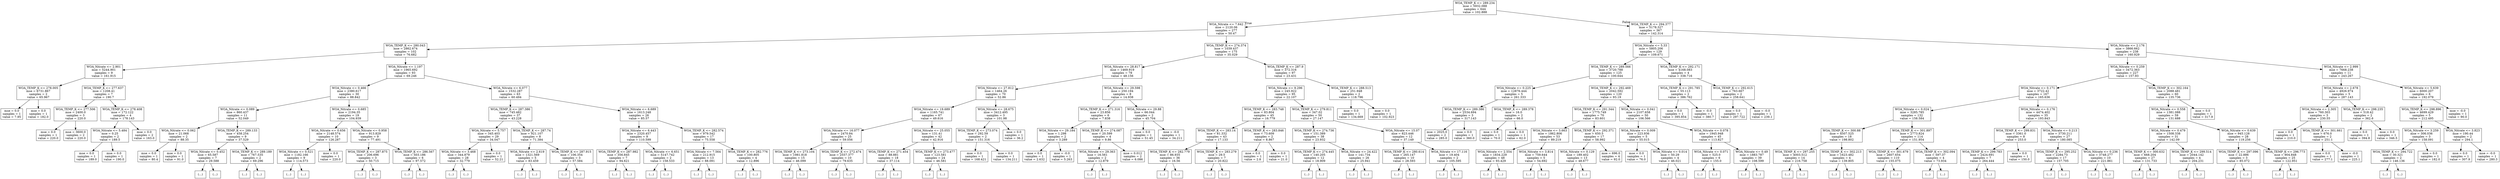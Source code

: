 digraph Tree {
node [shape=box] ;
0 [label="WOA_TEMP_K <= 289.234\nmse = 5932.088\nsamples = 644\nvalue = 102.888"] ;
1 [label="WOA_Nitrate <= 7.642\nmse = 2120.06\nsamples = 277\nvalue = 50.47"] ;
0 -> 1 [labeldistance=2.5, labelangle=45, headlabel="True"] ;
2 [label="WOA_TEMP_K <= 280.043\nmse = 2862.674\nsamples = 102\nvalue = 76.682"] ;
1 -> 2 ;
3 [label="WOA_Nitrate <= 2.901\nmse = 5244.901\nsamples = 9\nvalue = 161.915"] ;
2 -> 3 ;
4 [label="WOA_TEMP_K <= 278.005\nmse = 6731.867\nsamples = 2\nvalue = 65.967"] ;
3 -> 4 ;
5 [label="mse = 0.0\nsamples = 1\nvalue = 7.95"] ;
4 -> 5 ;
6 [label="mse = 0.0\nsamples = 1\nvalue = 182.0"] ;
4 -> 6 ;
7 [label="WOA_TEMP_K <= 277.637\nmse = 1208.41\nsamples = 7\nvalue = 190.7"] ;
3 -> 7 ;
8 [label="WOA_TEMP_K <= 277.506\nmse = 2400.0\nsamples = 3\nvalue = 220.0"] ;
7 -> 8 ;
9 [label="mse = 0.0\nsamples = 1\nvalue = 220.0"] ;
8 -> 9 ;
10 [label="mse = 3600.0\nsamples = 2\nvalue = 220.0"] ;
8 -> 10 ;
11 [label="WOA_TEMP_K <= 278.408\nmse = 172.122\nsamples = 4\nvalue = 178.143"] ;
7 -> 11 ;
12 [label="WOA_Nitrate <= 5.484\nmse = 0.25\nsamples = 2\nvalue = 189.5"] ;
11 -> 12 ;
13 [label="mse = 0.0\nsamples = 1\nvalue = 189.0"] ;
12 -> 13 ;
14 [label="mse = 0.0\nsamples = 1\nvalue = 190.0"] ;
12 -> 14 ;
15 [label="mse = 0.0\nsamples = 2\nvalue = 163.0"] ;
11 -> 15 ;
16 [label="WOA_Nitrate <= 1.197\nmse = 1965.692\nsamples = 93\nvalue = 69.246"] ;
2 -> 16 ;
17 [label="WOA_Nitrate <= 0.466\nmse = 2380.617\nsamples = 30\nvalue = 88.842"] ;
16 -> 17 ;
18 [label="WOA_Nitrate <= 0.089\nmse = 860.437\nsamples = 11\nvalue = 52.049"] ;
17 -> 18 ;
19 [label="WOA_Nitrate <= 0.062\nmse = 21.068\nsamples = 2\nvalue = 88.35"] ;
18 -> 19 ;
20 [label="mse = 0.0\nsamples = 1\nvalue = 80.4"] ;
19 -> 20 ;
21 [label="mse = 0.0\nsamples = 1\nvalue = 91.0"] ;
19 -> 21 ;
22 [label="WOA_TEMP_K <= 289.133\nmse = 458.254\nsamples = 9\nvalue = 37.529"] ;
18 -> 22 ;
23 [label="WOA_Nitrate <= 0.452\nmse = 65.587\nsamples = 7\nvalue = 29.588"] ;
22 -> 23 ;
24 [label="(...)"] ;
23 -> 24 ;
31 [label="(...)"] ;
23 -> 31 ;
32 [label="WOA_TEMP_K <= 289.189\nmse = 767.535\nsamples = 2\nvalue = 69.296"] ;
22 -> 32 ;
33 [label="(...)"] ;
32 -> 33 ;
34 [label="(...)"] ;
32 -> 34 ;
35 [label="WOA_Nitrate <= 0.685\nmse = 2194.35\nsamples = 19\nvalue = 104.939"] ;
17 -> 35 ;
36 [label="WOA_Nitrate <= 0.656\nmse = 2148.574\nsamples = 10\nvalue = 126.287"] ;
35 -> 36 ;
37 [label="WOA_Nitrate <= 0.521\nmse = 1182.166\nsamples = 9\nvalue = 114.573"] ;
36 -> 37 ;
38 [label="(...)"] ;
37 -> 38 ;
47 [label="(...)"] ;
37 -> 47 ;
52 [label="mse = 0.0\nsamples = 1\nvalue = 220.0"] ;
36 -> 52 ;
53 [label="WOA_Nitrate <= 0.958\nmse = 913.829\nsamples = 9\nvalue = 77.491"] ;
35 -> 53 ;
54 [label="WOA_TEMP_K <= 287.875\nmse = 206.696\nsamples = 3\nvalue = 50.715"] ;
53 -> 54 ;
55 [label="(...)"] ;
54 -> 55 ;
56 [label="(...)"] ;
54 -> 56 ;
59 [label="WOA_TEMP_K <= 286.567\nmse = 503.186\nsamples = 6\nvalue = 97.572"] ;
53 -> 59 ;
60 [label="(...)"] ;
59 -> 60 ;
61 [label="(...)"] ;
59 -> 61 ;
64 [label="WOA_Nitrate <= 6.077\nmse = 1532.287\nsamples = 63\nvalue = 60.494"] ;
16 -> 64 ;
65 [label="WOA_TEMP_K <= 287.386\nmse = 745.482\nsamples = 37\nvalue = 43.228"] ;
64 -> 65 ;
66 [label="WOA_Nitrate <= 5.757\nmse = 345.403\nsamples = 29\nvalue = 34.047"] ;
65 -> 66 ;
67 [label="WOA_Nitrate <= 3.468\nmse = 344.879\nsamples = 28\nvalue = 32.779"] ;
66 -> 67 ;
68 [label="(...)"] ;
67 -> 68 ;
93 [label="(...)"] ;
67 -> 93 ;
106 [label="mse = 0.0\nsamples = 1\nvalue = 52.21"] ;
66 -> 106 ;
107 [label="WOA_TEMP_K <= 287.74\nmse = 921.107\nsamples = 8\nvalue = 71.384"] ;
65 -> 107 ;
108 [label="WOA_Nitrate <= 2.619\nmse = 1321.569\nsamples = 5\nvalue = 83.459"] ;
107 -> 108 ;
109 [label="(...)"] ;
108 -> 109 ;
116 [label="(...)"] ;
108 -> 116 ;
117 [label="WOA_TEMP_K <= 287.915\nmse = 106.354\nsamples = 3\nvalue = 57.584"] ;
107 -> 117 ;
118 [label="(...)"] ;
117 -> 118 ;
119 [label="(...)"] ;
117 -> 119 ;
122 [label="WOA_Nitrate <= 6.689\nmse = 1613.248\nsamples = 26\nvalue = 85.57"] ;
64 -> 122 ;
123 [label="WOA_Nitrate <= 6.443\nmse = 2320.457\nsamples = 9\nvalue = 110.599"] ;
122 -> 123 ;
124 [label="WOA_TEMP_K <= 287.982\nmse = 356.845\nsamples = 7\nvalue = 94.621"] ;
123 -> 124 ;
125 [label="(...)"] ;
124 -> 125 ;
134 [label="(...)"] ;
124 -> 134 ;
135 [label="WOA_Nitrate <= 6.651\nmse = 5147.742\nsamples = 2\nvalue = 158.533"] ;
123 -> 135 ;
136 [label="(...)"] ;
135 -> 136 ;
137 [label="(...)"] ;
135 -> 137 ;
138 [label="WOA_TEMP_K <= 282.574\nmse = 979.542\nsamples = 17\nvalue = 75.558"] ;
122 -> 138 ;
139 [label="WOA_Nitrate <= 7.564\nmse = 212.915\nsamples = 13\nvalue = 88.091"] ;
138 -> 139 ;
140 [label="(...)"] ;
139 -> 140 ;
151 [label="(...)"] ;
139 -> 151 ;
156 [label="WOA_TEMP_K <= 282.776\nmse = 100.805\nsamples = 4\nvalue = 12.896"] ;
138 -> 156 ;
157 [label="(...)"] ;
156 -> 157 ;
158 [label="(...)"] ;
156 -> 158 ;
161 [label="WOA_TEMP_K <= 274.374\nmse = 1039.437\nsamples = 175\nvalue = 35.029"] ;
1 -> 161 ;
162 [label="WOA_Nitrate <= 28.817\nmse = 1469.919\nsamples = 78\nvalue = 48.156"] ;
161 -> 162 ;
163 [label="WOA_Nitrate <= 27.812\nmse = 1464.26\nsamples = 70\nvalue = 52.86"] ;
162 -> 163 ;
164 [label="WOA_Nitrate <= 19.689\nmse = 1165.741\nsamples = 67\nvalue = 49.616"] ;
163 -> 164 ;
165 [label="WOA_Nitrate <= 16.077\nmse = 2470.84\nsamples = 25\nvalue = 59.056"] ;
164 -> 165 ;
166 [label="WOA_TEMP_K <= 273.104\nmse = 1981.818\nsamples = 15\nvalue = 46.099"] ;
165 -> 166 ;
167 [label="(...)"] ;
166 -> 167 ;
168 [label="(...)"] ;
166 -> 168 ;
169 [label="WOA_TEMP_K <= 272.474\nmse = 2557.377\nsamples = 10\nvalue = 79.635"] ;
165 -> 169 ;
170 [label="(...)"] ;
169 -> 170 ;
171 [label="(...)"] ;
169 -> 171 ;
174 [label="WOA_Nitrate <= 25.055\nmse = 131.41\nsamples = 42\nvalue = 42.916"] ;
164 -> 174 ;
175 [label="WOA_TEMP_K <= 271.454\nmse = 88.881\nsamples = 18\nvalue = 37.114"] ;
174 -> 175 ;
176 [label="(...)"] ;
175 -> 176 ;
177 [label="(...)"] ;
175 -> 177 ;
206 [label="WOA_TEMP_K <= 273.477\nmse = 123.581\nsamples = 24\nvalue = 46.581"] ;
174 -> 206 ;
207 [label="(...)"] ;
206 -> 207 ;
234 [label="(...)"] ;
206 -> 234 ;
243 [label="WOA_Nitrate <= 28.675\nmse = 3412.495\nsamples = 3\nvalue = 101.98"] ;
163 -> 243 ;
244 [label="WOA_TEMP_K <= 273.074\nmse = 292.59\nsamples = 2\nvalue = 151.316"] ;
243 -> 244 ;
245 [label="mse = 0.0\nsamples = 1\nvalue = 168.421"] ;
244 -> 245 ;
246 [label="mse = 0.0\nsamples = 1\nvalue = 134.211"] ;
244 -> 246 ;
247 [label="mse = 0.0\nsamples = 1\nvalue = 36.2"] ;
243 -> 247 ;
248 [label="WOA_Nitrate <= 29.598\nmse = 250.194\nsamples = 8\nvalue = 14.938"] ;
162 -> 248 ;
249 [label="WOA_TEMP_K <= 271.316\nmse = 23.856\nsamples = 6\nvalue = 7.838"] ;
248 -> 249 ;
250 [label="WOA_Nitrate <= 29.184\nmse = 1.298\nsamples = 2\nvalue = 3.289"] ;
249 -> 250 ;
251 [label="mse = 0.0\nsamples = 1\nvalue = 2.632"] ;
250 -> 251 ;
252 [label="mse = -0.0\nsamples = 1\nvalue = 5.263"] ;
250 -> 252 ;
253 [label="WOA_TEMP_K <= 274.087\nmse = 20.599\nsamples = 4\nvalue = 9.86"] ;
249 -> 253 ;
254 [label="WOA_Nitrate <= 29.363\nmse = 16.561\nsamples = 2\nvalue = 12.879"] ;
253 -> 254 ;
255 [label="(...)"] ;
254 -> 255 ;
256 [label="(...)"] ;
254 -> 256 ;
257 [label="mse = 0.012\nsamples = 2\nvalue = 6.086"] ;
253 -> 257 ;
258 [label="WOA_Nitrate <= 29.88\nmse = 66.044\nsamples = 2\nvalue = 45.704"] ;
248 -> 258 ;
259 [label="mse = 0.0\nsamples = 1\nvalue = 51.45"] ;
258 -> 259 ;
260 [label="mse = -0.0\nsamples = 1\nvalue = 34.211"] ;
258 -> 260 ;
261 [label="WOA_TEMP_K <= 287.9\nmse = 372.316\nsamples = 97\nvalue = 23.431"] ;
161 -> 261 ;
262 [label="WOA_Nitrate <= 9.296\nmse = 245.922\nsamples = 95\nvalue = 22.107"] ;
261 -> 262 ;
263 [label="WOA_TEMP_K <= 283.748\nmse = 83.804\nsamples = 45\nvalue = 16.779"] ;
262 -> 263 ;
264 [label="WOA_TEMP_K <= 283.14\nmse = 81.332\nsamples = 43\nvalue = 17.133"] ;
263 -> 264 ;
265 [label="WOA_TEMP_K <= 282.779\nmse = 86.935\nsamples = 36\nvalue = 16.56"] ;
264 -> 265 ;
266 [label="(...)"] ;
265 -> 266 ;
281 [label="(...)"] ;
265 -> 281 ;
284 [label="WOA_TEMP_K <= 283.279\nmse = 29.5\nsamples = 7\nvalue = 20.822"] ;
264 -> 284 ;
285 [label="(...)"] ;
284 -> 285 ;
286 [label="(...)"] ;
284 -> 286 ;
289 [label="WOA_TEMP_K <= 283.846\nmse = 73.609\nsamples = 2\nvalue = 8.867"] ;
263 -> 289 ;
290 [label="mse = 0.0\nsamples = 1\nvalue = 2.8"] ;
289 -> 290 ;
291 [label="mse = 0.0\nsamples = 1\nvalue = 21.0"] ;
289 -> 291 ;
292 [label="WOA_TEMP_K <= 279.811\nmse = 347.02\nsamples = 50\nvalue = 27.147"] ;
262 -> 292 ;
293 [label="WOA_TEMP_K <= 274.736\nmse = 151.389\nsamples = 38\nvalue = 23.932"] ;
292 -> 293 ;
294 [label="WOA_TEMP_K <= 274.445\nmse = 140.205\nsamples = 12\nvalue = 18.909"] ;
293 -> 294 ;
295 [label="(...)"] ;
294 -> 295 ;
298 [label="(...)"] ;
294 -> 298 ;
313 [label="WOA_Nitrate <= 24.422\nmse = 141.734\nsamples = 26\nvalue = 25.941"] ;
293 -> 313 ;
314 [label="(...)"] ;
313 -> 314 ;
353 [label="(...)"] ;
313 -> 353 ;
364 [label="WOA_Nitrate <= 15.07\nmse = 823.446\nsamples = 12\nvalue = 37.149"] ;
292 -> 364 ;
365 [label="WOA_TEMP_K <= 280.614\nmse = 265.147\nsamples = 10\nvalue = 28.593"] ;
364 -> 365 ;
366 [label="(...)"] ;
365 -> 366 ;
369 [label="(...)"] ;
365 -> 369 ;
384 [label="WOA_Nitrate <= 17.116\nmse = 19.404\nsamples = 2\nvalue = 105.595"] ;
364 -> 384 ;
385 [label="(...)"] ;
384 -> 385 ;
386 [label="(...)"] ;
384 -> 386 ;
387 [label="WOA_TEMP_K <= 288.513\nmse = 251.948\nsamples = 2\nvalue = 118.796"] ;
261 -> 387 ;
388 [label="mse = 0.0\nsamples = 1\nvalue = 134.669"] ;
387 -> 388 ;
389 [label="mse = 0.0\nsamples = 1\nvalue = 102.923"] ;
387 -> 389 ;
390 [label="WOA_TEMP_K <= 294.377\nmse = 5178.327\nsamples = 367\nvalue = 142.314"] ;
0 -> 390 [labeldistance=2.5, labelangle=-45, headlabel="False"] ;
391 [label="WOA_Nitrate <= 5.33\nmse = 5805.206\nsamples = 129\nvalue = 109.671"] ;
390 -> 391 ;
392 [label="WOA_TEMP_K <= 289.566\nmse = 3720.788\nsamples = 125\nvalue = 100.644"] ;
391 -> 392 ;
393 [label="WOA_Nitrate <= 0.225\nmse = 12876.444\nsamples = 5\nvalue = 261.333"] ;
392 -> 393 ;
394 [label="WOA_TEMP_K <= 289.386\nmse = 2534.694\nsamples = 3\nvalue = 317.143"] ;
393 -> 394 ;
395 [label="mse = 2025.0\nsamples = 2\nvalue = 285.0"] ;
394 -> 395 ;
396 [label="mse = 0.0\nsamples = 1\nvalue = 360.0"] ;
394 -> 396 ;
397 [label="WOA_TEMP_K <= 289.378\nmse = 16.0\nsamples = 2\nvalue = 66.0"] ;
393 -> 397 ;
398 [label="mse = 0.0\nsamples = 1\nvalue = 70.0"] ;
397 -> 398 ;
399 [label="mse = 0.0\nsamples = 1\nvalue = 62.0"] ;
397 -> 399 ;
400 [label="WOA_TEMP_K <= 292.469\nmse = 2042.592\nsamples = 120\nvalue = 93.19"] ;
392 -> 400 ;
401 [label="WOA_TEMP_K <= 291.344\nmse = 1775.749\nsamples = 70\nvalue = 83.601"] ;
400 -> 401 ;
402 [label="WOA_Nitrate <= 3.663\nmse = 1862.806\nsamples = 53\nvalue = 89.219"] ;
401 -> 402 ;
403 [label="WOA_Nitrate <= 2.554\nmse = 1834.229\nsamples = 48\nvalue = 93.429"] ;
402 -> 403 ;
404 [label="(...)"] ;
403 -> 404 ;
467 [label="(...)"] ;
403 -> 467 ;
482 [label="WOA_Nitrate <= 3.814\nmse = 759.644\nsamples = 5\nvalue = 54.692"] ;
402 -> 482 ;
483 [label="(...)"] ;
482 -> 483 ;
484 [label="(...)"] ;
482 -> 484 ;
491 [label="WOA_TEMP_K <= 292.371\nmse = 650.5\nsamples = 17\nvalue = 58.992"] ;
401 -> 491 ;
492 [label="WOA_Nitrate <= 0.129\nmse = 189.402\nsamples = 13\nvalue = 48.677"] ;
491 -> 492 ;
493 [label="(...)"] ;
492 -> 493 ;
498 [label="(...)"] ;
492 -> 498 ;
513 [label="mse = 696.0\nsamples = 4\nvalue = 92.0"] ;
491 -> 513 ;
514 [label="WOA_Nitrate <= 0.041\nmse = 2107.658\nsamples = 50\nvalue = 106.566"] ;
400 -> 514 ;
515 [label="WOA_Nitrate <= 0.009\nmse = 223.936\nsamples = 5\nvalue = 55.015"] ;
514 -> 515 ;
516 [label="mse = 0.0\nsamples = 1\nvalue = 76.0"] ;
515 -> 516 ;
517 [label="WOA_Nitrate <= 0.014\nmse = 50.29\nsamples = 4\nvalue = 46.021"] ;
515 -> 517 ;
518 [label="(...)"] ;
517 -> 518 ;
519 [label="(...)"] ;
517 -> 519 ;
520 [label="WOA_Nitrate <= 0.078\nmse = 1945.948\nsamples = 45\nvalue = 113.827"] ;
514 -> 520 ;
521 [label="WOA_Nitrate <= 0.071\nmse = 525.0\nsamples = 6\nvalue = 155.0"] ;
520 -> 521 ;
522 [label="(...)"] ;
521 -> 522 ;
523 [label="(...)"] ;
521 -> 523 ;
526 [label="WOA_Nitrate <= 0.49\nmse = 1883.787\nsamples = 39\nvalue = 108.599"] ;
520 -> 526 ;
527 [label="(...)"] ;
526 -> 527 ;
560 [label="(...)"] ;
526 -> 560 ;
581 [label="WOA_TEMP_K <= 292.171\nmse = 4168.083\nsamples = 4\nvalue = 338.716"] ;
391 -> 581 ;
582 [label="WOA_TEMP_K <= 291.785\nmse = 55.113\nsamples = 2\nvalue = 386.762"] ;
581 -> 582 ;
583 [label="mse = 0.0\nsamples = 1\nvalue = 395.854"] ;
582 -> 583 ;
584 [label="mse = -0.0\nsamples = 1\nvalue = 380.7"] ;
582 -> 584 ;
585 [label="WOA_TEMP_K <= 292.615\nmse = 763.667\nsamples = 2\nvalue = 258.641"] ;
581 -> 585 ;
586 [label="mse = 0.0\nsamples = 1\nvalue = 297.722"] ;
585 -> 586 ;
587 [label="mse = -0.0\nsamples = 1\nvalue = 239.1"] ;
585 -> 587 ;
588 [label="WOA_Nitrate <= 2.176\nmse = 3866.662\nsamples = 238\nvalue = 160.929"] ;
390 -> 588 ;
589 [label="WOA_Nitrate <= 0.259\nmse = 3472.363\nsamples = 227\nvalue = 157.93"] ;
588 -> 589 ;
590 [label="WOA_Nitrate <= 0.171\nmse = 3722.42\nsamples = 167\nvalue = 165.636"] ;
589 -> 590 ;
591 [label="WOA_Nitrate <= 0.024\nmse = 3285.785\nsamples = 132\nvalue = 158.584"] ;
590 -> 591 ;
592 [label="WOA_TEMP_K <= 300.88\nmse = 4507.525\nsamples = 18\nvalue = 198.802"] ;
591 -> 592 ;
593 [label="WOA_TEMP_K <= 297.255\nmse = 4003.512\nsamples = 14\nvalue = 216.758"] ;
592 -> 593 ;
594 [label="(...)"] ;
593 -> 594 ;
603 [label="(...)"] ;
593 -> 603 ;
614 [label="WOA_TEMP_K <= 302.213\nmse = 1623.482\nsamples = 4\nvalue = 139.805"] ;
592 -> 614 ;
615 [label="(...)"] ;
614 -> 615 ;
620 [label="(...)"] ;
614 -> 620 ;
621 [label="WOA_TEMP_K <= 301.897\nmse = 2773.824\nsamples = 114\nvalue = 151.954"] ;
591 -> 621 ;
622 [label="WOA_TEMP_K <= 301.679\nmse = 2607.654\nsamples = 110\nvalue = 155.075"] ;
621 -> 622 ;
623 [label="(...)"] ;
622 -> 623 ;
754 [label="(...)"] ;
622 -> 754 ;
761 [label="WOA_TEMP_K <= 302.094\nmse = 597.37\nsamples = 4\nvalue = 73.934"] ;
621 -> 761 ;
762 [label="(...)"] ;
761 -> 762 ;
765 [label="(...)"] ;
761 -> 765 ;
768 [label="WOA_Nitrate <= 0.176\nmse = 4474.402\nsamples = 35\nvalue = 193.843"] ;
590 -> 768 ;
769 [label="WOA_TEMP_K <= 299.831\nmse = 3361.0\nsamples = 8\nvalue = 253.0"] ;
768 -> 769 ;
770 [label="WOA_TEMP_K <= 299.783\nmse = 2424.691\nsamples = 7\nvalue = 264.444"] ;
769 -> 770 ;
771 [label="(...)"] ;
770 -> 771 ;
772 [label="(...)"] ;
770 -> 772 ;
773 [label="mse = 0.0\nsamples = 1\nvalue = 150.0"] ;
769 -> 773 ;
774 [label="WOA_Nitrate <= 0.213\nmse = 3730.211\nsamples = 27\nvalue = 180.085"] ;
768 -> 774 ;
775 [label="WOA_TEMP_K <= 295.252\nmse = 2284.73\nsamples = 17\nvalue = 157.705"] ;
774 -> 775 ;
776 [label="(...)"] ;
775 -> 776 ;
777 [label="(...)"] ;
775 -> 777 ;
804 [label="WOA_Nitrate <= 0.236\nmse = 3748.277\nsamples = 10\nvalue = 221.861"] ;
774 -> 804 ;
805 [label="(...)"] ;
804 -> 805 ;
810 [label="(...)"] ;
804 -> 810 ;
821 [label="WOA_TEMP_K <= 302.164\nmse = 2088.481\nsamples = 60\nvalue = 135.736"] ;
589 -> 821 ;
822 [label="WOA_Nitrate <= 0.558\nmse = 1381.088\nsamples = 59\nvalue = 131.688"] ;
821 -> 822 ;
823 [label="WOA_Nitrate <= 0.479\nmse = 1508.338\nsamples = 31\nvalue = 142.09"] ;
822 -> 823 ;
824 [label="WOA_TEMP_K <= 300.632\nmse = 668.204\nsamples = 27\nvalue = 131.733"] ;
823 -> 824 ;
825 [label="(...)"] ;
824 -> 825 ;
868 [label="(...)"] ;
824 -> 868 ;
873 [label="WOA_TEMP_K <= 299.514\nmse = 2044.142\nsamples = 4\nvalue = 204.231"] ;
823 -> 873 ;
874 [label="(...)"] ;
873 -> 874 ;
879 [label="(...)"] ;
873 -> 879 ;
880 [label="WOA_Nitrate <= 0.639\nmse = 945.128\nsamples = 28\nvalue = 119.256"] ;
822 -> 880 ;
881 [label="WOA_TEMP_K <= 297.096\nmse = 22.886\nsamples = 3\nvalue = 85.072"] ;
880 -> 881 ;
882 [label="(...)"] ;
881 -> 882 ;
883 [label="(...)"] ;
881 -> 883 ;
886 [label="WOA_TEMP_K <= 296.773\nmse = 904.848\nsamples = 25\nvalue = 122.951"] ;
880 -> 886 ;
887 [label="(...)"] ;
886 -> 887 ;
902 [label="(...)"] ;
886 -> 902 ;
929 [label="mse = 0.0\nsamples = 1\nvalue = 317.9"] ;
821 -> 929 ;
930 [label="WOA_Nitrate <= 2.999\nmse = 7668.238\nsamples = 11\nvalue = 243.267"] ;
588 -> 930 ;
931 [label="WOA_Nitrate <= 2.678\nmse = 4926.974\nsamples = 5\nvalue = 287.143"] ;
930 -> 931 ;
932 [label="WOA_Nitrate <= 2.305\nmse = 760.303\nsamples = 3\nvalue = 230.55"] ;
931 -> 932 ;
933 [label="mse = 0.0\nsamples = 1\nvalue = 210.0"] ;
932 -> 933 ;
934 [label="WOA_TEMP_K <= 301.661\nmse = 676.0\nsamples = 2\nvalue = 251.1"] ;
932 -> 934 ;
935 [label="mse = 0.0\nsamples = 1\nvalue = 277.1"] ;
934 -> 935 ;
936 [label="mse = -0.0\nsamples = 1\nvalue = 225.1"] ;
934 -> 936 ;
937 [label="WOA_TEMP_K <= 298.235\nmse = 518.42\nsamples = 2\nvalue = 362.6"] ;
931 -> 937 ;
938 [label="mse = 0.0\nsamples = 1\nvalue = 394.8"] ;
937 -> 938 ;
939 [label="mse = 0.0\nsamples = 1\nvalue = 346.5"] ;
937 -> 939 ;
940 [label="WOA_Nitrate <= 5.639\nmse = 6000.207\nsamples = 6\nvalue = 192.079"] ;
930 -> 940 ;
941 [label="WOA_TEMP_K <= 298.896\nmse = 4699.429\nsamples = 5\nvalue = 212.495"] ;
940 -> 941 ;
942 [label="WOA_Nitrate <= 3.259\nmse = 306.036\nsamples = 3\nvalue = 158.091"] ;
941 -> 942 ;
943 [label="WOA_TEMP_K <= 294.722\nmse = 30.321\nsamples = 2\nvalue = 146.136"] ;
942 -> 943 ;
944 [label="(...)"] ;
943 -> 944 ;
945 [label="(...)"] ;
943 -> 945 ;
946 [label="mse = 0.0\nsamples = 1\nvalue = 182.0"] ;
942 -> 946 ;
947 [label="WOA_Nitrate <= 3.823\nmse = 190.44\nsamples = 2\nvalue = 294.1"] ;
941 -> 947 ;
948 [label="mse = 0.0\nsamples = 1\nvalue = 307.9"] ;
947 -> 948 ;
949 [label="mse = -0.0\nsamples = 1\nvalue = 280.3"] ;
947 -> 949 ;
950 [label="mse = -0.0\nsamples = 1\nvalue = 90.0"] ;
940 -> 950 ;
}